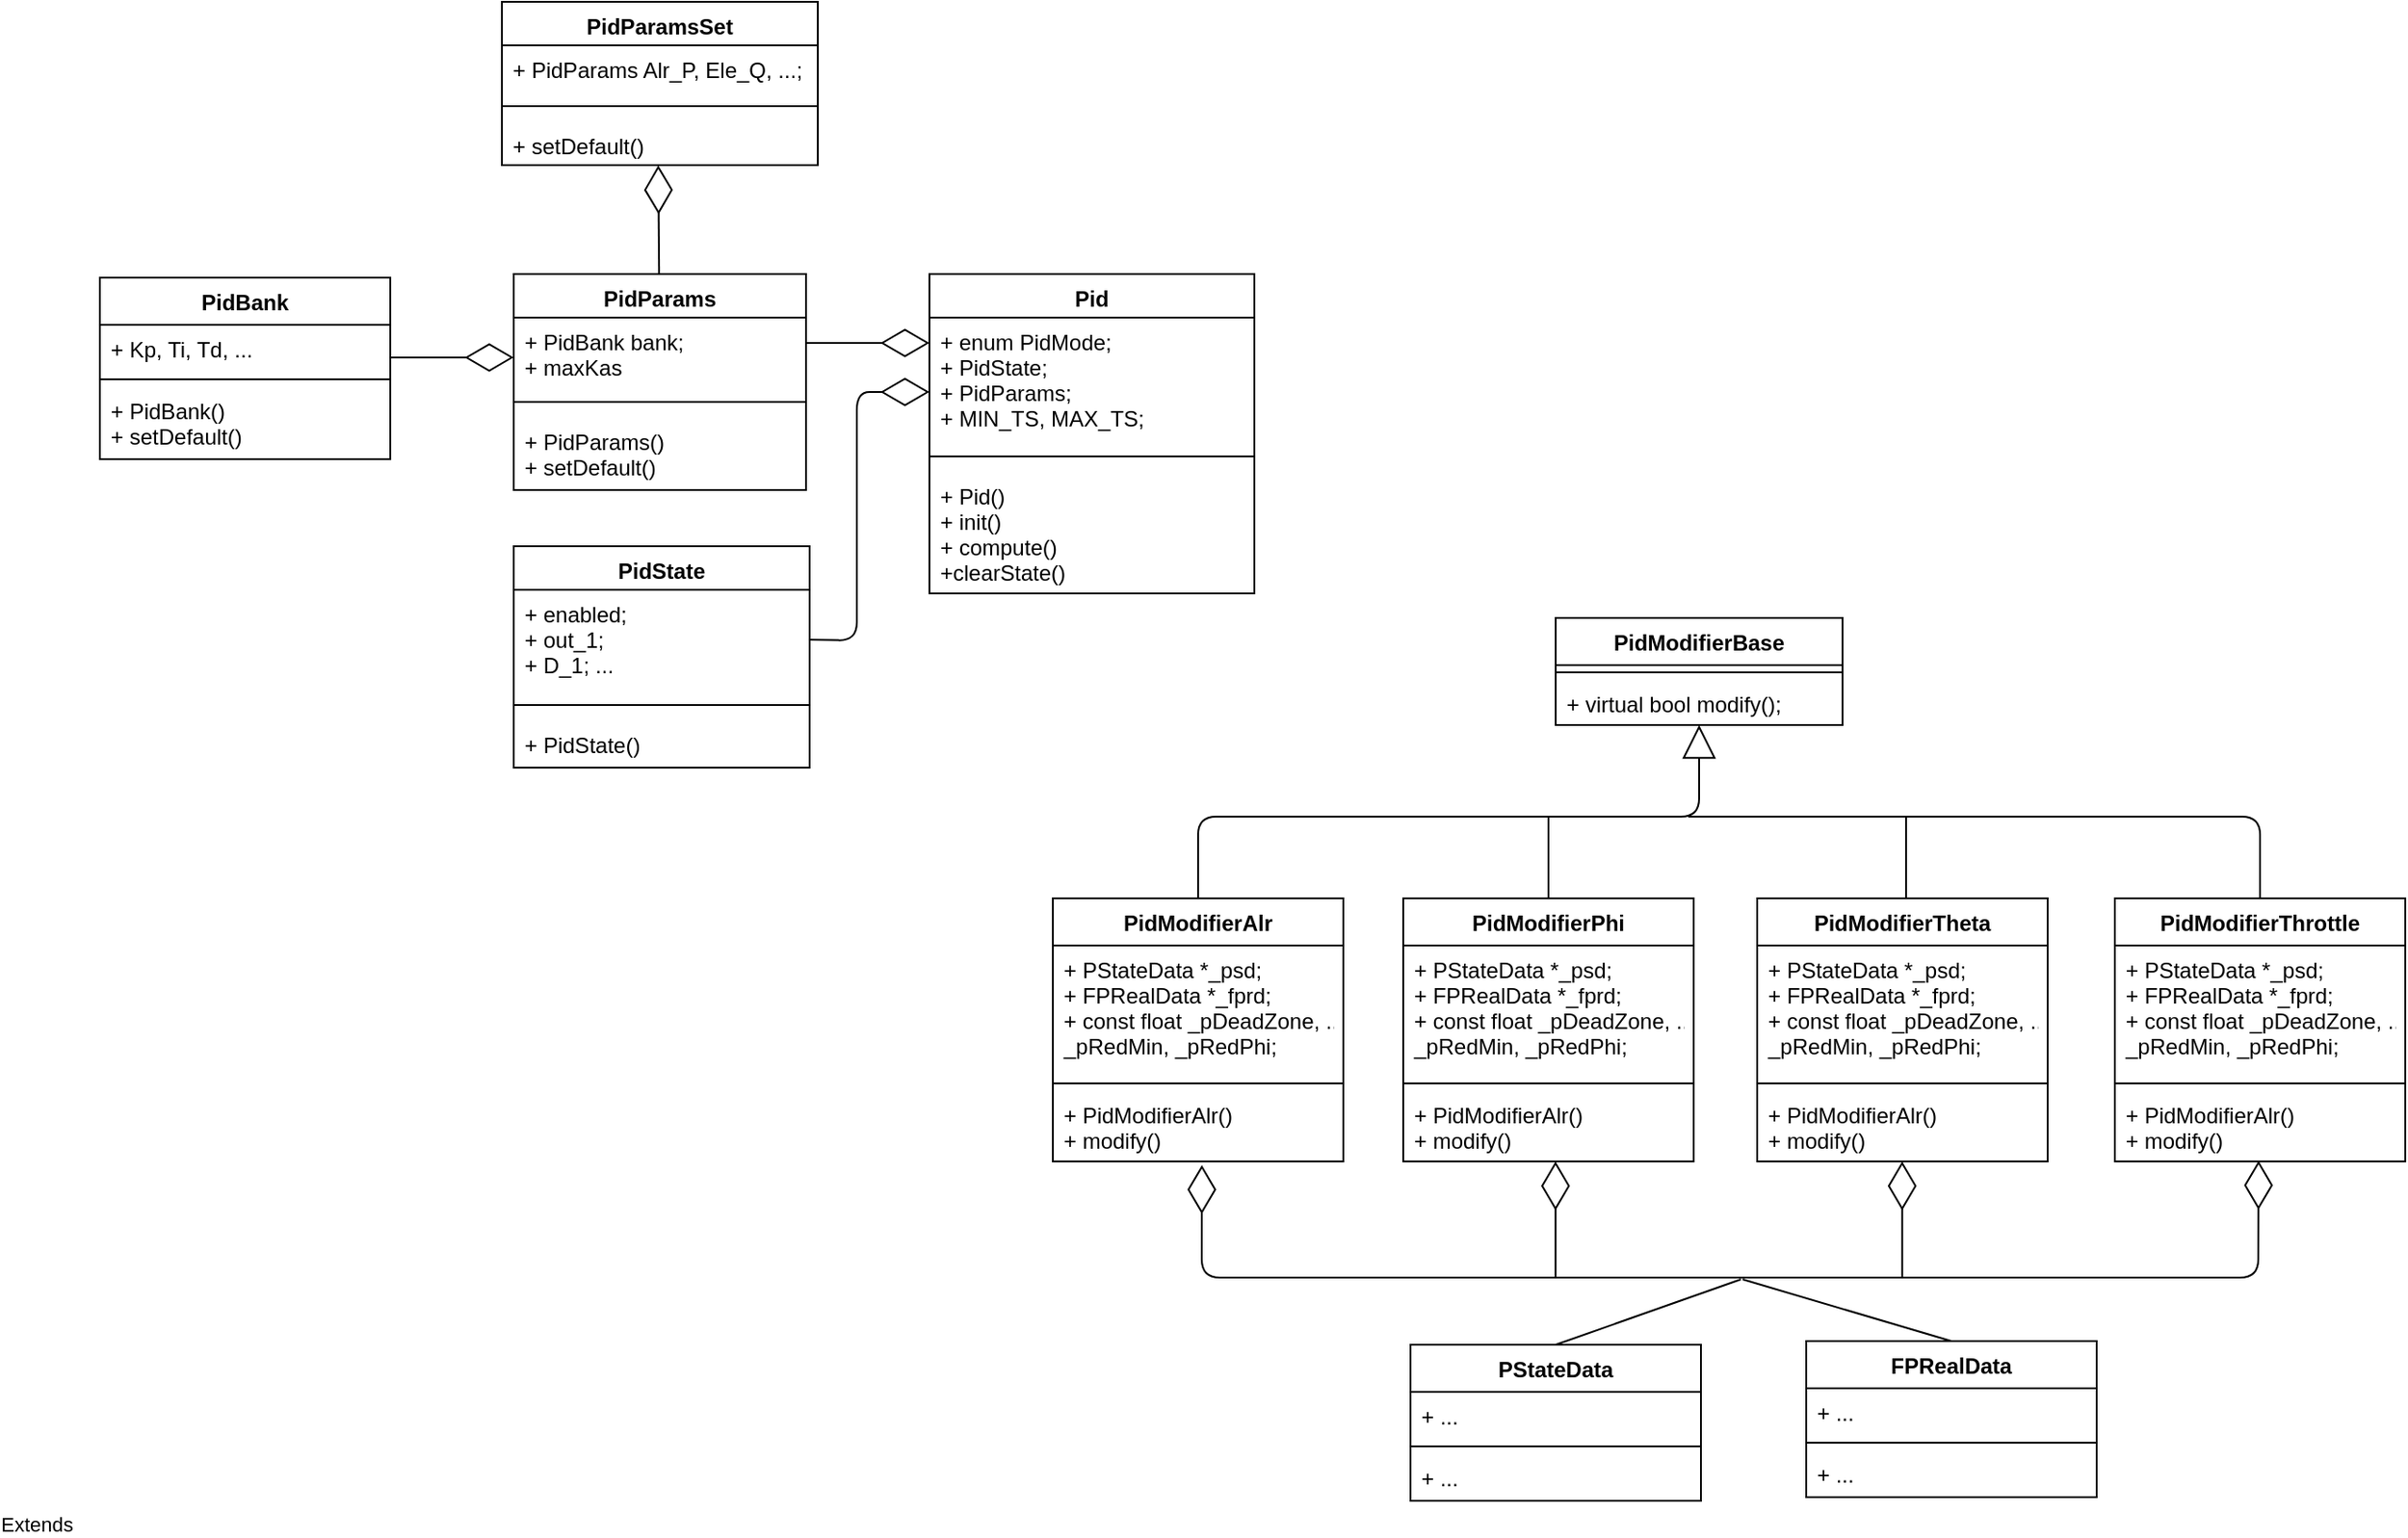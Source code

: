 <mxfile version="13.9.9" type="device"><diagram id="kOyMs8FLbszqS8DAlFds" name="Page-1"><mxGraphModel dx="905" dy="672" grid="0" gridSize="10" guides="1" tooltips="1" connect="1" arrows="1" fold="1" page="1" pageScale="1" pageWidth="1400" pageHeight="850" math="0" shadow="0"><root><mxCell id="0"/><mxCell id="1" parent="0"/><mxCell id="W6wxy0Qv0lWgSW3Suy8T-1" value="PidBank" style="swimlane;fontStyle=1;align=center;verticalAlign=top;childLayout=stackLayout;horizontal=1;startSize=26;horizontalStack=0;resizeParent=1;resizeParentMax=0;resizeLast=0;collapsible=1;marginBottom=0;" vertex="1" parent="1"><mxGeometry x="60" y="172" width="160" height="100" as="geometry"/></mxCell><mxCell id="W6wxy0Qv0lWgSW3Suy8T-2" value="+ Kp, Ti, Td, ..." style="text;strokeColor=none;fillColor=none;align=left;verticalAlign=top;spacingLeft=4;spacingRight=4;overflow=hidden;rotatable=0;points=[[0,0.5],[1,0.5]];portConstraint=eastwest;" vertex="1" parent="W6wxy0Qv0lWgSW3Suy8T-1"><mxGeometry y="26" width="160" height="26" as="geometry"/></mxCell><mxCell id="W6wxy0Qv0lWgSW3Suy8T-3" value="" style="line;strokeWidth=1;fillColor=none;align=left;verticalAlign=middle;spacingTop=-1;spacingLeft=3;spacingRight=3;rotatable=0;labelPosition=right;points=[];portConstraint=eastwest;" vertex="1" parent="W6wxy0Qv0lWgSW3Suy8T-1"><mxGeometry y="52" width="160" height="8" as="geometry"/></mxCell><mxCell id="W6wxy0Qv0lWgSW3Suy8T-4" value="+ PidBank()&#10;+ setDefault()" style="text;strokeColor=none;fillColor=none;align=left;verticalAlign=top;spacingLeft=4;spacingRight=4;overflow=hidden;rotatable=0;points=[[0,0.5],[1,0.5]];portConstraint=eastwest;" vertex="1" parent="W6wxy0Qv0lWgSW3Suy8T-1"><mxGeometry y="60" width="160" height="40" as="geometry"/></mxCell><mxCell id="W6wxy0Qv0lWgSW3Suy8T-5" value="PidParams" style="swimlane;fontStyle=1;align=center;verticalAlign=top;childLayout=stackLayout;horizontal=1;startSize=24;horizontalStack=0;resizeParent=1;resizeParentMax=0;resizeLast=0;collapsible=1;marginBottom=0;" vertex="1" parent="1"><mxGeometry x="288" y="170" width="161" height="119" as="geometry"/></mxCell><mxCell id="W6wxy0Qv0lWgSW3Suy8T-6" value="+ PidBank bank;&#10;+ maxKas" style="text;strokeColor=none;fillColor=none;align=left;verticalAlign=top;spacingLeft=4;spacingRight=4;overflow=hidden;rotatable=0;points=[[0,0.5],[1,0.5]];portConstraint=eastwest;" vertex="1" parent="W6wxy0Qv0lWgSW3Suy8T-5"><mxGeometry y="24" width="161" height="38" as="geometry"/></mxCell><mxCell id="W6wxy0Qv0lWgSW3Suy8T-7" value="" style="line;strokeWidth=1;fillColor=none;align=left;verticalAlign=middle;spacingTop=-1;spacingLeft=3;spacingRight=3;rotatable=0;labelPosition=right;points=[];portConstraint=eastwest;" vertex="1" parent="W6wxy0Qv0lWgSW3Suy8T-5"><mxGeometry y="62" width="161" height="17" as="geometry"/></mxCell><mxCell id="W6wxy0Qv0lWgSW3Suy8T-13" value="+ PidParams()&#10;+ setDefault()" style="text;strokeColor=none;fillColor=none;align=left;verticalAlign=top;spacingLeft=4;spacingRight=4;overflow=hidden;rotatable=0;points=[[0,0.5],[1,0.5]];portConstraint=eastwest;horizontal=1;" vertex="1" parent="W6wxy0Qv0lWgSW3Suy8T-5"><mxGeometry y="79" width="161" height="40" as="geometry"/></mxCell><mxCell id="W6wxy0Qv0lWgSW3Suy8T-11" value="" style="endArrow=diamondThin;endFill=0;endSize=24;html=1;" edge="1" parent="1"><mxGeometry width="160" relative="1" as="geometry"><mxPoint x="220" y="216" as="sourcePoint"/><mxPoint x="288" y="216" as="targetPoint"/></mxGeometry></mxCell><mxCell id="W6wxy0Qv0lWgSW3Suy8T-14" value="PidParamsSet" style="swimlane;fontStyle=1;align=center;verticalAlign=top;childLayout=stackLayout;horizontal=1;startSize=24;horizontalStack=0;resizeParent=1;resizeParentMax=0;resizeLast=0;collapsible=1;marginBottom=0;" vertex="1" parent="1"><mxGeometry x="281.5" y="20" width="174" height="90" as="geometry"/></mxCell><mxCell id="W6wxy0Qv0lWgSW3Suy8T-15" value="+ PidParams Alr_P, Ele_Q, ...;" style="text;strokeColor=none;fillColor=none;align=left;verticalAlign=top;spacingLeft=4;spacingRight=4;overflow=hidden;rotatable=0;points=[[0,0.5],[1,0.5]];portConstraint=eastwest;" vertex="1" parent="W6wxy0Qv0lWgSW3Suy8T-14"><mxGeometry y="24" width="174" height="25" as="geometry"/></mxCell><mxCell id="W6wxy0Qv0lWgSW3Suy8T-16" value="" style="line;strokeWidth=1;fillColor=none;align=left;verticalAlign=middle;spacingTop=-1;spacingLeft=3;spacingRight=3;rotatable=0;labelPosition=right;points=[];portConstraint=eastwest;" vertex="1" parent="W6wxy0Qv0lWgSW3Suy8T-14"><mxGeometry y="49" width="174" height="17" as="geometry"/></mxCell><mxCell id="W6wxy0Qv0lWgSW3Suy8T-17" value="+ setDefault()" style="text;strokeColor=none;fillColor=none;align=left;verticalAlign=top;spacingLeft=4;spacingRight=4;overflow=hidden;rotatable=0;points=[[0,0.5],[1,0.5]];portConstraint=eastwest;horizontal=1;" vertex="1" parent="W6wxy0Qv0lWgSW3Suy8T-14"><mxGeometry y="66" width="174" height="24" as="geometry"/></mxCell><mxCell id="W6wxy0Qv0lWgSW3Suy8T-19" value="PidState" style="swimlane;fontStyle=1;align=center;verticalAlign=top;childLayout=stackLayout;horizontal=1;startSize=24;horizontalStack=0;resizeParent=1;resizeParentMax=0;resizeLast=0;collapsible=1;marginBottom=0;" vertex="1" parent="1"><mxGeometry x="288" y="320" width="163" height="122" as="geometry"/></mxCell><mxCell id="W6wxy0Qv0lWgSW3Suy8T-20" value="+ enabled;&#10;+ out_1;&#10;+ D_1; ..." style="text;strokeColor=none;fillColor=none;align=left;verticalAlign=top;spacingLeft=4;spacingRight=4;overflow=hidden;rotatable=0;points=[[0,0.5],[1,0.5]];portConstraint=eastwest;" vertex="1" parent="W6wxy0Qv0lWgSW3Suy8T-19"><mxGeometry y="24" width="163" height="55" as="geometry"/></mxCell><mxCell id="W6wxy0Qv0lWgSW3Suy8T-21" value="" style="line;strokeWidth=1;fillColor=none;align=left;verticalAlign=middle;spacingTop=-1;spacingLeft=3;spacingRight=3;rotatable=0;labelPosition=right;points=[];portConstraint=eastwest;" vertex="1" parent="W6wxy0Qv0lWgSW3Suy8T-19"><mxGeometry y="79" width="163" height="17" as="geometry"/></mxCell><mxCell id="W6wxy0Qv0lWgSW3Suy8T-22" value="+ PidState()" style="text;strokeColor=none;fillColor=none;align=left;verticalAlign=top;spacingLeft=4;spacingRight=4;overflow=hidden;rotatable=0;points=[[0,0.5],[1,0.5]];portConstraint=eastwest;horizontal=1;" vertex="1" parent="W6wxy0Qv0lWgSW3Suy8T-19"><mxGeometry y="96" width="163" height="26" as="geometry"/></mxCell><mxCell id="W6wxy0Qv0lWgSW3Suy8T-23" value="Pid" style="swimlane;fontStyle=1;align=center;verticalAlign=top;childLayout=stackLayout;horizontal=1;startSize=24;horizontalStack=0;resizeParent=1;resizeParentMax=0;resizeLast=0;collapsible=1;marginBottom=0;" vertex="1" parent="1"><mxGeometry x="517" y="170" width="179" height="176" as="geometry"/></mxCell><mxCell id="W6wxy0Qv0lWgSW3Suy8T-24" value="+ enum PidMode;&#10;+ PidState;&#10;+ PidParams;&#10;+ MIN_TS, MAX_TS;" style="text;strokeColor=none;fillColor=none;align=left;verticalAlign=top;spacingLeft=4;spacingRight=4;overflow=hidden;rotatable=0;points=[[0,0.5],[1,0.5]];portConstraint=eastwest;" vertex="1" parent="W6wxy0Qv0lWgSW3Suy8T-23"><mxGeometry y="24" width="179" height="68" as="geometry"/></mxCell><mxCell id="W6wxy0Qv0lWgSW3Suy8T-25" value="" style="line;strokeWidth=1;fillColor=none;align=left;verticalAlign=middle;spacingTop=-1;spacingLeft=3;spacingRight=3;rotatable=0;labelPosition=right;points=[];portConstraint=eastwest;" vertex="1" parent="W6wxy0Qv0lWgSW3Suy8T-23"><mxGeometry y="92" width="179" height="17" as="geometry"/></mxCell><mxCell id="W6wxy0Qv0lWgSW3Suy8T-26" value="+ Pid()&#10;+ init()&#10;+ compute()&#10;+clearState()" style="text;strokeColor=none;fillColor=none;align=left;verticalAlign=top;spacingLeft=4;spacingRight=4;overflow=hidden;rotatable=0;points=[[0,0.5],[1,0.5]];portConstraint=eastwest;horizontal=1;" vertex="1" parent="W6wxy0Qv0lWgSW3Suy8T-23"><mxGeometry y="109" width="179" height="67" as="geometry"/></mxCell><mxCell id="W6wxy0Qv0lWgSW3Suy8T-27" value="" style="endArrow=diamondThin;endFill=0;endSize=24;html=1;" edge="1" parent="1"><mxGeometry width="160" relative="1" as="geometry"><mxPoint x="449" y="208" as="sourcePoint"/><mxPoint x="517" y="208" as="targetPoint"/></mxGeometry></mxCell><mxCell id="W6wxy0Qv0lWgSW3Suy8T-28" value="" style="endArrow=diamondThin;endFill=0;endSize=24;html=1;exitX=1;exitY=0.5;exitDx=0;exitDy=0;" edge="1" parent="1" source="W6wxy0Qv0lWgSW3Suy8T-20"><mxGeometry width="160" relative="1" as="geometry"><mxPoint x="442" y="349" as="sourcePoint"/><mxPoint x="517" y="235" as="targetPoint"/><Array as="points"><mxPoint x="477" y="372"/><mxPoint x="477" y="235"/></Array></mxGeometry></mxCell><mxCell id="W6wxy0Qv0lWgSW3Suy8T-29" value="PidModifierBase" style="swimlane;fontStyle=1;align=center;verticalAlign=top;childLayout=stackLayout;horizontal=1;startSize=26;horizontalStack=0;resizeParent=1;resizeParentMax=0;resizeLast=0;collapsible=1;marginBottom=0;" vertex="1" parent="1"><mxGeometry x="862" y="359.5" width="158" height="59" as="geometry"/></mxCell><mxCell id="W6wxy0Qv0lWgSW3Suy8T-31" value="" style="line;strokeWidth=1;fillColor=none;align=left;verticalAlign=middle;spacingTop=-1;spacingLeft=3;spacingRight=3;rotatable=0;labelPosition=right;points=[];portConstraint=eastwest;" vertex="1" parent="W6wxy0Qv0lWgSW3Suy8T-29"><mxGeometry y="26" width="158" height="8" as="geometry"/></mxCell><mxCell id="W6wxy0Qv0lWgSW3Suy8T-32" value="+ virtual bool modify();" style="text;strokeColor=none;fillColor=none;align=left;verticalAlign=top;spacingLeft=4;spacingRight=4;overflow=hidden;rotatable=0;points=[[0,0.5],[1,0.5]];portConstraint=eastwest;" vertex="1" parent="W6wxy0Qv0lWgSW3Suy8T-29"><mxGeometry y="34" width="158" height="25" as="geometry"/></mxCell><mxCell id="W6wxy0Qv0lWgSW3Suy8T-33" value="PidModifierAlr" style="swimlane;fontStyle=1;align=center;verticalAlign=top;childLayout=stackLayout;horizontal=1;startSize=26;horizontalStack=0;resizeParent=1;resizeParentMax=0;resizeLast=0;collapsible=1;marginBottom=0;" vertex="1" parent="1"><mxGeometry x="585" y="514" width="160" height="145" as="geometry"/></mxCell><mxCell id="W6wxy0Qv0lWgSW3Suy8T-34" value="+ PStateData *_psd;&#10;+ FPRealData *_fprd;&#10;+ const float _pDeadZone, ...&#10;_pRedMin, _pRedPhi;" style="text;strokeColor=none;fillColor=none;align=left;verticalAlign=top;spacingLeft=4;spacingRight=4;overflow=hidden;rotatable=0;points=[[0,0.5],[1,0.5]];portConstraint=eastwest;" vertex="1" parent="W6wxy0Qv0lWgSW3Suy8T-33"><mxGeometry y="26" width="160" height="72" as="geometry"/></mxCell><mxCell id="W6wxy0Qv0lWgSW3Suy8T-35" value="" style="line;strokeWidth=1;fillColor=none;align=left;verticalAlign=middle;spacingTop=-1;spacingLeft=3;spacingRight=3;rotatable=0;labelPosition=right;points=[];portConstraint=eastwest;" vertex="1" parent="W6wxy0Qv0lWgSW3Suy8T-33"><mxGeometry y="98" width="160" height="8" as="geometry"/></mxCell><mxCell id="W6wxy0Qv0lWgSW3Suy8T-36" value="+ PidModifierAlr()&#10;+ modify()" style="text;strokeColor=none;fillColor=none;align=left;verticalAlign=top;spacingLeft=4;spacingRight=4;overflow=hidden;rotatable=0;points=[[0,0.5],[1,0.5]];portConstraint=eastwest;" vertex="1" parent="W6wxy0Qv0lWgSW3Suy8T-33"><mxGeometry y="106" width="160" height="39" as="geometry"/></mxCell><mxCell id="W6wxy0Qv0lWgSW3Suy8T-61" value="PidModifierPhi" style="swimlane;fontStyle=1;align=center;verticalAlign=top;childLayout=stackLayout;horizontal=1;startSize=26;horizontalStack=0;resizeParent=1;resizeParentMax=0;resizeLast=0;collapsible=1;marginBottom=0;" vertex="1" parent="1"><mxGeometry x="778" y="514" width="160" height="145" as="geometry"/></mxCell><mxCell id="W6wxy0Qv0lWgSW3Suy8T-62" value="+ PStateData *_psd;&#10;+ FPRealData *_fprd;&#10;+ const float _pDeadZone, ...&#10;_pRedMin, _pRedPhi;" style="text;strokeColor=none;fillColor=none;align=left;verticalAlign=top;spacingLeft=4;spacingRight=4;overflow=hidden;rotatable=0;points=[[0,0.5],[1,0.5]];portConstraint=eastwest;" vertex="1" parent="W6wxy0Qv0lWgSW3Suy8T-61"><mxGeometry y="26" width="160" height="72" as="geometry"/></mxCell><mxCell id="W6wxy0Qv0lWgSW3Suy8T-63" value="" style="line;strokeWidth=1;fillColor=none;align=left;verticalAlign=middle;spacingTop=-1;spacingLeft=3;spacingRight=3;rotatable=0;labelPosition=right;points=[];portConstraint=eastwest;" vertex="1" parent="W6wxy0Qv0lWgSW3Suy8T-61"><mxGeometry y="98" width="160" height="8" as="geometry"/></mxCell><mxCell id="W6wxy0Qv0lWgSW3Suy8T-64" value="+ PidModifierAlr()&#10;+ modify()" style="text;strokeColor=none;fillColor=none;align=left;verticalAlign=top;spacingLeft=4;spacingRight=4;overflow=hidden;rotatable=0;points=[[0,0.5],[1,0.5]];portConstraint=eastwest;" vertex="1" parent="W6wxy0Qv0lWgSW3Suy8T-61"><mxGeometry y="106" width="160" height="39" as="geometry"/></mxCell><mxCell id="W6wxy0Qv0lWgSW3Suy8T-65" value="PidModifierTheta" style="swimlane;fontStyle=1;align=center;verticalAlign=top;childLayout=stackLayout;horizontal=1;startSize=26;horizontalStack=0;resizeParent=1;resizeParentMax=0;resizeLast=0;collapsible=1;marginBottom=0;" vertex="1" parent="1"><mxGeometry x="973" y="514" width="160" height="145" as="geometry"/></mxCell><mxCell id="W6wxy0Qv0lWgSW3Suy8T-66" value="+ PStateData *_psd;&#10;+ FPRealData *_fprd;&#10;+ const float _pDeadZone, ...&#10;_pRedMin, _pRedPhi;" style="text;strokeColor=none;fillColor=none;align=left;verticalAlign=top;spacingLeft=4;spacingRight=4;overflow=hidden;rotatable=0;points=[[0,0.5],[1,0.5]];portConstraint=eastwest;" vertex="1" parent="W6wxy0Qv0lWgSW3Suy8T-65"><mxGeometry y="26" width="160" height="72" as="geometry"/></mxCell><mxCell id="W6wxy0Qv0lWgSW3Suy8T-67" value="" style="line;strokeWidth=1;fillColor=none;align=left;verticalAlign=middle;spacingTop=-1;spacingLeft=3;spacingRight=3;rotatable=0;labelPosition=right;points=[];portConstraint=eastwest;" vertex="1" parent="W6wxy0Qv0lWgSW3Suy8T-65"><mxGeometry y="98" width="160" height="8" as="geometry"/></mxCell><mxCell id="W6wxy0Qv0lWgSW3Suy8T-68" value="+ PidModifierAlr()&#10;+ modify()" style="text;strokeColor=none;fillColor=none;align=left;verticalAlign=top;spacingLeft=4;spacingRight=4;overflow=hidden;rotatable=0;points=[[0,0.5],[1,0.5]];portConstraint=eastwest;" vertex="1" parent="W6wxy0Qv0lWgSW3Suy8T-65"><mxGeometry y="106" width="160" height="39" as="geometry"/></mxCell><mxCell id="W6wxy0Qv0lWgSW3Suy8T-69" value="PidModifierThrottle" style="swimlane;fontStyle=1;align=center;verticalAlign=top;childLayout=stackLayout;horizontal=1;startSize=26;horizontalStack=0;resizeParent=1;resizeParentMax=0;resizeLast=0;collapsible=1;marginBottom=0;" vertex="1" parent="1"><mxGeometry x="1170" y="514" width="160" height="145" as="geometry"/></mxCell><mxCell id="W6wxy0Qv0lWgSW3Suy8T-70" value="+ PStateData *_psd;&#10;+ FPRealData *_fprd;&#10;+ const float _pDeadZone, ...&#10;_pRedMin, _pRedPhi;" style="text;strokeColor=none;fillColor=none;align=left;verticalAlign=top;spacingLeft=4;spacingRight=4;overflow=hidden;rotatable=0;points=[[0,0.5],[1,0.5]];portConstraint=eastwest;" vertex="1" parent="W6wxy0Qv0lWgSW3Suy8T-69"><mxGeometry y="26" width="160" height="72" as="geometry"/></mxCell><mxCell id="W6wxy0Qv0lWgSW3Suy8T-71" value="" style="line;strokeWidth=1;fillColor=none;align=left;verticalAlign=middle;spacingTop=-1;spacingLeft=3;spacingRight=3;rotatable=0;labelPosition=right;points=[];portConstraint=eastwest;" vertex="1" parent="W6wxy0Qv0lWgSW3Suy8T-69"><mxGeometry y="98" width="160" height="8" as="geometry"/></mxCell><mxCell id="W6wxy0Qv0lWgSW3Suy8T-72" value="+ PidModifierAlr()&#10;+ modify()" style="text;strokeColor=none;fillColor=none;align=left;verticalAlign=top;spacingLeft=4;spacingRight=4;overflow=hidden;rotatable=0;points=[[0,0.5],[1,0.5]];portConstraint=eastwest;" vertex="1" parent="W6wxy0Qv0lWgSW3Suy8T-69"><mxGeometry y="106" width="160" height="39" as="geometry"/></mxCell><mxCell id="W6wxy0Qv0lWgSW3Suy8T-73" value="PStateData" style="swimlane;fontStyle=1;align=center;verticalAlign=top;childLayout=stackLayout;horizontal=1;startSize=26;horizontalStack=0;resizeParent=1;resizeParentMax=0;resizeLast=0;collapsible=1;marginBottom=0;" vertex="1" parent="1"><mxGeometry x="782" y="760" width="160" height="86" as="geometry"/></mxCell><mxCell id="W6wxy0Qv0lWgSW3Suy8T-74" value="+ ..." style="text;strokeColor=none;fillColor=none;align=left;verticalAlign=top;spacingLeft=4;spacingRight=4;overflow=hidden;rotatable=0;points=[[0,0.5],[1,0.5]];portConstraint=eastwest;" vertex="1" parent="W6wxy0Qv0lWgSW3Suy8T-73"><mxGeometry y="26" width="160" height="26" as="geometry"/></mxCell><mxCell id="W6wxy0Qv0lWgSW3Suy8T-75" value="" style="line;strokeWidth=1;fillColor=none;align=left;verticalAlign=middle;spacingTop=-1;spacingLeft=3;spacingRight=3;rotatable=0;labelPosition=right;points=[];portConstraint=eastwest;" vertex="1" parent="W6wxy0Qv0lWgSW3Suy8T-73"><mxGeometry y="52" width="160" height="8" as="geometry"/></mxCell><mxCell id="W6wxy0Qv0lWgSW3Suy8T-76" value="+ ..." style="text;strokeColor=none;fillColor=none;align=left;verticalAlign=top;spacingLeft=4;spacingRight=4;overflow=hidden;rotatable=0;points=[[0,0.5],[1,0.5]];portConstraint=eastwest;" vertex="1" parent="W6wxy0Qv0lWgSW3Suy8T-73"><mxGeometry y="60" width="160" height="26" as="geometry"/></mxCell><mxCell id="W6wxy0Qv0lWgSW3Suy8T-77" value="FPRealData" style="swimlane;fontStyle=1;align=center;verticalAlign=top;childLayout=stackLayout;horizontal=1;startSize=26;horizontalStack=0;resizeParent=1;resizeParentMax=0;resizeLast=0;collapsible=1;marginBottom=0;" vertex="1" parent="1"><mxGeometry x="1000" y="758" width="160" height="86" as="geometry"/></mxCell><mxCell id="W6wxy0Qv0lWgSW3Suy8T-78" value="+ ..." style="text;strokeColor=none;fillColor=none;align=left;verticalAlign=top;spacingLeft=4;spacingRight=4;overflow=hidden;rotatable=0;points=[[0,0.5],[1,0.5]];portConstraint=eastwest;" vertex="1" parent="W6wxy0Qv0lWgSW3Suy8T-77"><mxGeometry y="26" width="160" height="26" as="geometry"/></mxCell><mxCell id="W6wxy0Qv0lWgSW3Suy8T-79" value="" style="line;strokeWidth=1;fillColor=none;align=left;verticalAlign=middle;spacingTop=-1;spacingLeft=3;spacingRight=3;rotatable=0;labelPosition=right;points=[];portConstraint=eastwest;" vertex="1" parent="W6wxy0Qv0lWgSW3Suy8T-77"><mxGeometry y="52" width="160" height="8" as="geometry"/></mxCell><mxCell id="W6wxy0Qv0lWgSW3Suy8T-80" value="+ ..." style="text;strokeColor=none;fillColor=none;align=left;verticalAlign=top;spacingLeft=4;spacingRight=4;overflow=hidden;rotatable=0;points=[[0,0.5],[1,0.5]];portConstraint=eastwest;" vertex="1" parent="W6wxy0Qv0lWgSW3Suy8T-77"><mxGeometry y="60" width="160" height="26" as="geometry"/></mxCell><mxCell id="W6wxy0Qv0lWgSW3Suy8T-81" value="" style="endArrow=diamondThin;endFill=0;endSize=24;html=1;entryX=0.513;entryY=1.051;entryDx=0;entryDy=0;entryPerimeter=0;" edge="1" parent="1" target="W6wxy0Qv0lWgSW3Suy8T-36"><mxGeometry width="160" relative="1" as="geometry"><mxPoint x="962.5" y="723" as="sourcePoint"/><mxPoint x="683" y="673" as="targetPoint"/><Array as="points"><mxPoint x="667" y="723"/></Array></mxGeometry></mxCell><mxCell id="W6wxy0Qv0lWgSW3Suy8T-82" value="" style="endArrow=none;html=1;exitX=0.5;exitY=0;exitDx=0;exitDy=0;" edge="1" parent="1" source="W6wxy0Qv0lWgSW3Suy8T-73"><mxGeometry width="50" height="50" relative="1" as="geometry"><mxPoint x="859" y="742" as="sourcePoint"/><mxPoint x="964" y="724" as="targetPoint"/></mxGeometry></mxCell><mxCell id="W6wxy0Qv0lWgSW3Suy8T-83" value="" style="endArrow=none;html=1;entryX=0.5;entryY=0;entryDx=0;entryDy=0;" edge="1" parent="1" target="W6wxy0Qv0lWgSW3Suy8T-77"><mxGeometry width="50" height="50" relative="1" as="geometry"><mxPoint x="965" y="724" as="sourcePoint"/><mxPoint x="1090" y="694" as="targetPoint"/></mxGeometry></mxCell><mxCell id="W6wxy0Qv0lWgSW3Suy8T-84" value="" style="endArrow=diamondThin;endFill=0;endSize=24;html=1;entryX=0.495;entryY=0.99;entryDx=0;entryDy=0;entryPerimeter=0;" edge="1" parent="1" target="W6wxy0Qv0lWgSW3Suy8T-72"><mxGeometry width="160" relative="1" as="geometry"><mxPoint x="962" y="723" as="sourcePoint"/><mxPoint x="1351" y="705" as="targetPoint"/><Array as="points"><mxPoint x="1249" y="723"/></Array></mxGeometry></mxCell><mxCell id="W6wxy0Qv0lWgSW3Suy8T-86" value="" style="endArrow=diamondThin;endFill=0;endSize=24;html=1;" edge="1" parent="1"><mxGeometry width="160" relative="1" as="geometry"><mxPoint x="861.9" y="723" as="sourcePoint"/><mxPoint x="861.9" y="659" as="targetPoint"/></mxGeometry></mxCell><mxCell id="W6wxy0Qv0lWgSW3Suy8T-87" value="" style="endArrow=diamondThin;endFill=0;endSize=24;html=1;" edge="1" parent="1"><mxGeometry width="160" relative="1" as="geometry"><mxPoint x="1052.86" y="723" as="sourcePoint"/><mxPoint x="1052.86" y="659" as="targetPoint"/></mxGeometry></mxCell><mxCell id="W6wxy0Qv0lWgSW3Suy8T-93" value="Extends" style="endArrow=block;endSize=16;endFill=0;html=1;exitX=0.5;exitY=0;exitDx=0;exitDy=0;entryX=0.5;entryY=1;entryDx=0;entryDy=0;" edge="1" parent="1" source="W6wxy0Qv0lWgSW3Suy8T-33" target="W6wxy0Qv0lWgSW3Suy8T-29"><mxGeometry x="-1" y="727" width="160" relative="1" as="geometry"><mxPoint x="866" y="469" as="sourcePoint"/><mxPoint x="944" y="438" as="targetPoint"/><Array as="points"><mxPoint x="665" y="469"/><mxPoint x="941" y="469"/></Array><mxPoint x="87" y="345" as="offset"/></mxGeometry></mxCell><mxCell id="W6wxy0Qv0lWgSW3Suy8T-95" value="" style="endArrow=none;html=1;entryX=0.5;entryY=0;entryDx=0;entryDy=0;" edge="1" parent="1" target="W6wxy0Qv0lWgSW3Suy8T-69"><mxGeometry width="50" height="50" relative="1" as="geometry"><mxPoint x="935" y="469" as="sourcePoint"/><mxPoint x="1264" y="469" as="targetPoint"/><Array as="points"><mxPoint x="1250" y="469"/></Array></mxGeometry></mxCell><mxCell id="W6wxy0Qv0lWgSW3Suy8T-96" value="" style="endArrow=none;html=1;exitX=0.5;exitY=0;exitDx=0;exitDy=0;" edge="1" parent="1" source="W6wxy0Qv0lWgSW3Suy8T-61"><mxGeometry width="50" height="50" relative="1" as="geometry"><mxPoint x="1015" y="544" as="sourcePoint"/><mxPoint x="858" y="469" as="targetPoint"/></mxGeometry></mxCell><mxCell id="W6wxy0Qv0lWgSW3Suy8T-97" value="" style="endArrow=none;html=1;exitX=0.5;exitY=0;exitDx=0;exitDy=0;" edge="1" parent="1"><mxGeometry width="50" height="50" relative="1" as="geometry"><mxPoint x="1055" y="514" as="sourcePoint"/><mxPoint x="1055" y="469" as="targetPoint"/></mxGeometry></mxCell><mxCell id="W6wxy0Qv0lWgSW3Suy8T-98" value="" style="endArrow=diamondThin;endFill=0;endSize=24;html=1;entryX=0.495;entryY=1.006;entryDx=0;entryDy=0;entryPerimeter=0;" edge="1" parent="1" target="W6wxy0Qv0lWgSW3Suy8T-17"><mxGeometry width="160" relative="1" as="geometry"><mxPoint x="368.08" y="170" as="sourcePoint"/><mxPoint x="368.08" y="131" as="targetPoint"/></mxGeometry></mxCell></root></mxGraphModel></diagram></mxfile>